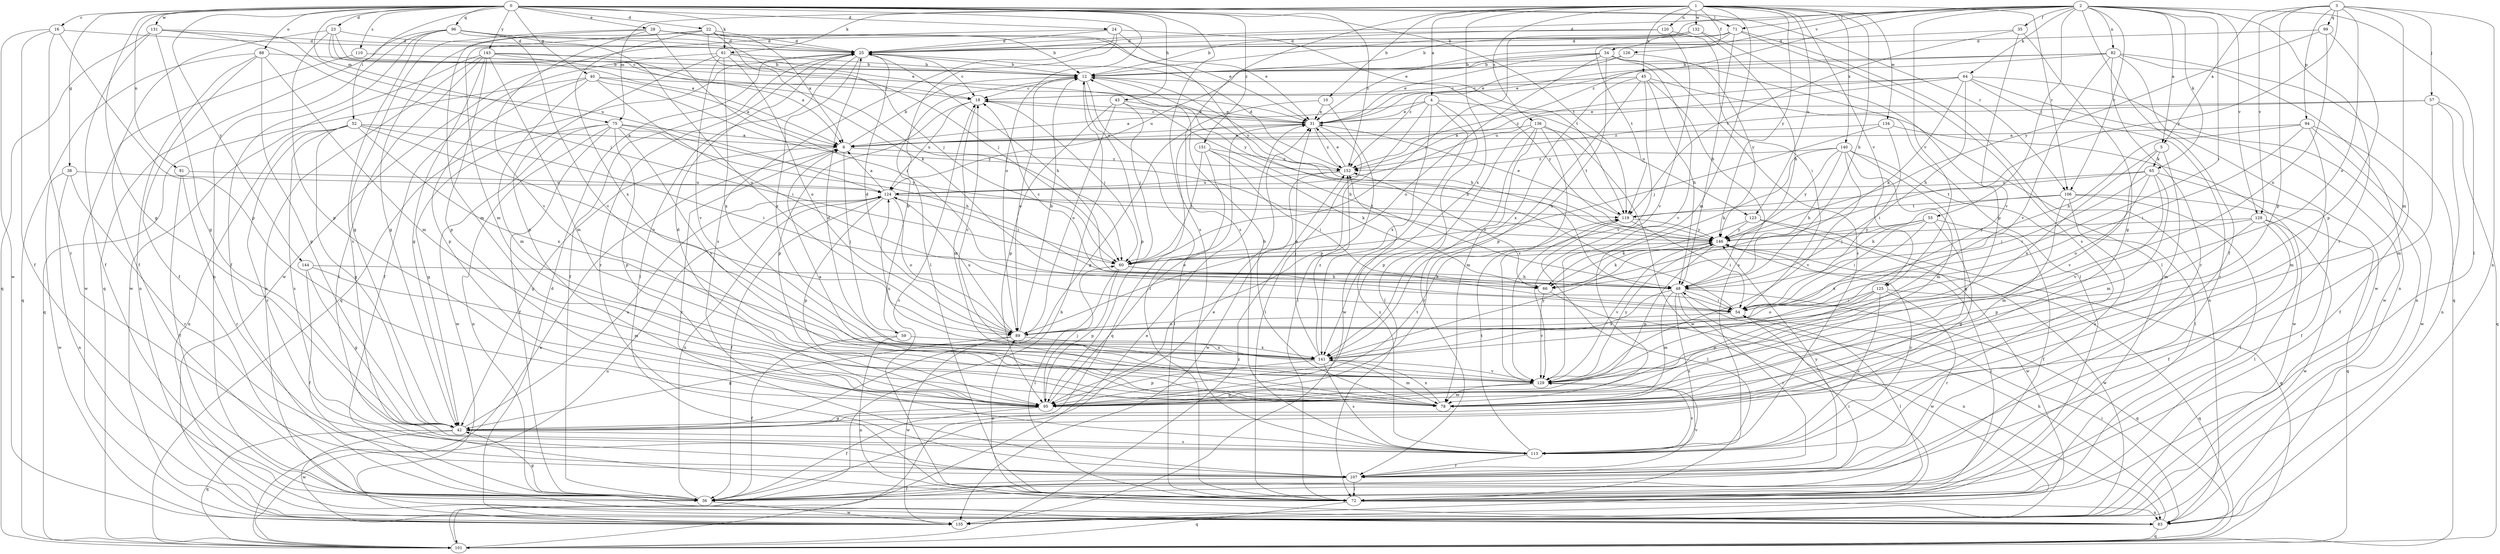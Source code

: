 strict digraph  {
0;
1;
2;
3;
4;
5;
6;
10;
12;
16;
18;
22;
23;
24;
25;
28;
31;
34;
35;
36;
38;
40;
42;
43;
45;
48;
52;
54;
55;
57;
59;
60;
61;
64;
65;
66;
71;
72;
75;
78;
81;
82;
83;
88;
89;
94;
95;
96;
99;
101;
106;
107;
110;
113;
119;
120;
123;
124;
125;
126;
128;
129;
131;
132;
134;
135;
136;
140;
141;
143;
144;
146;
151;
152;
0 -> 16  [label=c];
0 -> 22  [label=d];
0 -> 23  [label=d];
0 -> 24  [label=d];
0 -> 28  [label=e];
0 -> 38  [label=g];
0 -> 40  [label=g];
0 -> 42  [label=g];
0 -> 43  [label=h];
0 -> 52  [label=i];
0 -> 61  [label=k];
0 -> 71  [label=l];
0 -> 75  [label=m];
0 -> 81  [label=n];
0 -> 88  [label=o];
0 -> 89  [label=o];
0 -> 96  [label=q];
0 -> 106  [label=r];
0 -> 110  [label=s];
0 -> 113  [label=s];
0 -> 119  [label=t];
0 -> 131  [label=w];
0 -> 143  [label=y];
0 -> 144  [label=y];
0 -> 151  [label=z];
0 -> 152  [label=z];
1 -> 4  [label=a];
1 -> 10  [label=b];
1 -> 34  [label=f];
1 -> 45  [label=h];
1 -> 48  [label=h];
1 -> 61  [label=k];
1 -> 75  [label=m];
1 -> 78  [label=m];
1 -> 106  [label=r];
1 -> 113  [label=s];
1 -> 120  [label=u];
1 -> 123  [label=u];
1 -> 125  [label=v];
1 -> 132  [label=w];
1 -> 134  [label=w];
1 -> 136  [label=x];
1 -> 140  [label=x];
1 -> 141  [label=x];
1 -> 146  [label=y];
2 -> 5  [label=a];
2 -> 12  [label=b];
2 -> 25  [label=d];
2 -> 35  [label=f];
2 -> 36  [label=f];
2 -> 54  [label=i];
2 -> 55  [label=j];
2 -> 64  [label=k];
2 -> 65  [label=k];
2 -> 71  [label=l];
2 -> 72  [label=l];
2 -> 82  [label=n];
2 -> 106  [label=r];
2 -> 107  [label=r];
2 -> 125  [label=v];
2 -> 126  [label=v];
2 -> 128  [label=v];
2 -> 152  [label=z];
3 -> 5  [label=a];
3 -> 57  [label=j];
3 -> 78  [label=m];
3 -> 83  [label=n];
3 -> 89  [label=o];
3 -> 94  [label=p];
3 -> 95  [label=p];
3 -> 99  [label=q];
3 -> 128  [label=v];
3 -> 146  [label=y];
4 -> 6  [label=a];
4 -> 31  [label=e];
4 -> 72  [label=l];
4 -> 95  [label=p];
4 -> 123  [label=u];
4 -> 135  [label=w];
4 -> 141  [label=x];
5 -> 65  [label=k];
5 -> 78  [label=m];
5 -> 129  [label=v];
5 -> 141  [label=x];
6 -> 12  [label=b];
6 -> 42  [label=g];
6 -> 59  [label=j];
6 -> 107  [label=r];
6 -> 152  [label=z];
10 -> 31  [label=e];
10 -> 42  [label=g];
10 -> 72  [label=l];
12 -> 18  [label=c];
12 -> 48  [label=h];
12 -> 72  [label=l];
12 -> 89  [label=o];
12 -> 95  [label=p];
12 -> 146  [label=y];
16 -> 25  [label=d];
16 -> 36  [label=f];
16 -> 95  [label=p];
16 -> 107  [label=r];
16 -> 135  [label=w];
18 -> 31  [label=e];
18 -> 60  [label=j];
18 -> 78  [label=m];
18 -> 95  [label=p];
18 -> 124  [label=u];
22 -> 6  [label=a];
22 -> 25  [label=d];
22 -> 42  [label=g];
22 -> 60  [label=j];
22 -> 66  [label=k];
22 -> 78  [label=m];
22 -> 141  [label=x];
22 -> 146  [label=y];
23 -> 6  [label=a];
23 -> 18  [label=c];
23 -> 25  [label=d];
23 -> 31  [label=e];
23 -> 36  [label=f];
23 -> 95  [label=p];
24 -> 25  [label=d];
24 -> 31  [label=e];
24 -> 72  [label=l];
24 -> 113  [label=s];
24 -> 119  [label=t];
24 -> 135  [label=w];
25 -> 12  [label=b];
25 -> 18  [label=c];
25 -> 36  [label=f];
25 -> 48  [label=h];
25 -> 72  [label=l];
25 -> 101  [label=q];
25 -> 107  [label=r];
25 -> 141  [label=x];
28 -> 12  [label=b];
28 -> 25  [label=d];
28 -> 31  [label=e];
28 -> 42  [label=g];
28 -> 54  [label=i];
28 -> 78  [label=m];
28 -> 129  [label=v];
31 -> 6  [label=a];
31 -> 18  [label=c];
31 -> 72  [label=l];
31 -> 101  [label=q];
31 -> 152  [label=z];
34 -> 12  [label=b];
34 -> 31  [label=e];
34 -> 72  [label=l];
34 -> 89  [label=o];
34 -> 113  [label=s];
34 -> 124  [label=u];
34 -> 129  [label=v];
34 -> 141  [label=x];
35 -> 25  [label=d];
35 -> 42  [label=g];
35 -> 119  [label=t];
35 -> 129  [label=v];
36 -> 31  [label=e];
36 -> 42  [label=g];
36 -> 54  [label=i];
36 -> 124  [label=u];
36 -> 135  [label=w];
38 -> 83  [label=n];
38 -> 107  [label=r];
38 -> 124  [label=u];
38 -> 135  [label=w];
40 -> 6  [label=a];
40 -> 18  [label=c];
40 -> 54  [label=i];
40 -> 78  [label=m];
40 -> 95  [label=p];
40 -> 101  [label=q];
40 -> 146  [label=y];
42 -> 101  [label=q];
42 -> 113  [label=s];
42 -> 124  [label=u];
42 -> 135  [label=w];
43 -> 31  [label=e];
43 -> 48  [label=h];
43 -> 60  [label=j];
43 -> 89  [label=o];
43 -> 95  [label=p];
45 -> 18  [label=c];
45 -> 48  [label=h];
45 -> 83  [label=n];
45 -> 95  [label=p];
45 -> 113  [label=s];
45 -> 129  [label=v];
45 -> 141  [label=x];
48 -> 54  [label=i];
48 -> 78  [label=m];
48 -> 101  [label=q];
48 -> 107  [label=r];
48 -> 113  [label=s];
48 -> 135  [label=w];
48 -> 141  [label=x];
52 -> 6  [label=a];
52 -> 42  [label=g];
52 -> 54  [label=i];
52 -> 83  [label=n];
52 -> 89  [label=o];
52 -> 107  [label=r];
52 -> 113  [label=s];
52 -> 141  [label=x];
54 -> 12  [label=b];
54 -> 72  [label=l];
54 -> 89  [label=o];
55 -> 36  [label=f];
55 -> 42  [label=g];
55 -> 54  [label=i];
55 -> 60  [label=j];
55 -> 141  [label=x];
55 -> 146  [label=y];
57 -> 31  [label=e];
57 -> 78  [label=m];
57 -> 83  [label=n];
57 -> 101  [label=q];
57 -> 152  [label=z];
59 -> 12  [label=b];
59 -> 36  [label=f];
59 -> 83  [label=n];
59 -> 141  [label=x];
60 -> 48  [label=h];
60 -> 66  [label=k];
60 -> 72  [label=l];
60 -> 95  [label=p];
61 -> 12  [label=b];
61 -> 36  [label=f];
61 -> 89  [label=o];
61 -> 95  [label=p];
61 -> 129  [label=v];
61 -> 141  [label=x];
61 -> 146  [label=y];
64 -> 18  [label=c];
64 -> 48  [label=h];
64 -> 66  [label=k];
64 -> 83  [label=n];
64 -> 107  [label=r];
64 -> 124  [label=u];
64 -> 135  [label=w];
64 -> 152  [label=z];
65 -> 36  [label=f];
65 -> 54  [label=i];
65 -> 78  [label=m];
65 -> 89  [label=o];
65 -> 119  [label=t];
65 -> 124  [label=u];
65 -> 129  [label=v];
66 -> 18  [label=c];
66 -> 83  [label=n];
66 -> 129  [label=v];
66 -> 152  [label=z];
71 -> 25  [label=d];
71 -> 31  [label=e];
71 -> 48  [label=h];
71 -> 72  [label=l];
71 -> 113  [label=s];
71 -> 119  [label=t];
72 -> 18  [label=c];
72 -> 83  [label=n];
72 -> 89  [label=o];
72 -> 101  [label=q];
75 -> 6  [label=a];
75 -> 36  [label=f];
75 -> 42  [label=g];
75 -> 48  [label=h];
75 -> 83  [label=n];
75 -> 95  [label=p];
75 -> 129  [label=v];
75 -> 135  [label=w];
75 -> 146  [label=y];
78 -> 6  [label=a];
78 -> 12  [label=b];
78 -> 141  [label=x];
81 -> 36  [label=f];
81 -> 107  [label=r];
81 -> 124  [label=u];
82 -> 12  [label=b];
82 -> 31  [label=e];
82 -> 83  [label=n];
82 -> 101  [label=q];
82 -> 107  [label=r];
82 -> 129  [label=v];
82 -> 135  [label=w];
82 -> 152  [label=z];
83 -> 48  [label=h];
83 -> 54  [label=i];
83 -> 101  [label=q];
88 -> 12  [label=b];
88 -> 36  [label=f];
88 -> 42  [label=g];
88 -> 78  [label=m];
88 -> 83  [label=n];
88 -> 101  [label=q];
89 -> 12  [label=b];
89 -> 25  [label=d];
89 -> 42  [label=g];
89 -> 124  [label=u];
89 -> 135  [label=w];
89 -> 141  [label=x];
94 -> 6  [label=a];
94 -> 36  [label=f];
94 -> 48  [label=h];
94 -> 54  [label=i];
94 -> 78  [label=m];
94 -> 135  [label=w];
95 -> 25  [label=d];
95 -> 31  [label=e];
95 -> 36  [label=f];
95 -> 42  [label=g];
95 -> 60  [label=j];
95 -> 119  [label=t];
96 -> 25  [label=d];
96 -> 36  [label=f];
96 -> 60  [label=j];
96 -> 83  [label=n];
96 -> 89  [label=o];
96 -> 101  [label=q];
96 -> 113  [label=s];
96 -> 129  [label=v];
99 -> 25  [label=d];
99 -> 89  [label=o];
99 -> 95  [label=p];
99 -> 146  [label=y];
101 -> 6  [label=a];
101 -> 12  [label=b];
101 -> 31  [label=e];
101 -> 124  [label=u];
101 -> 152  [label=z];
106 -> 66  [label=k];
106 -> 72  [label=l];
106 -> 78  [label=m];
106 -> 101  [label=q];
106 -> 113  [label=s];
106 -> 119  [label=t];
107 -> 36  [label=f];
107 -> 72  [label=l];
107 -> 129  [label=v];
107 -> 146  [label=y];
110 -> 12  [label=b];
110 -> 135  [label=w];
113 -> 107  [label=r];
113 -> 119  [label=t];
113 -> 129  [label=v];
113 -> 146  [label=y];
113 -> 152  [label=z];
119 -> 31  [label=e];
119 -> 54  [label=i];
119 -> 72  [label=l];
119 -> 146  [label=y];
120 -> 12  [label=b];
120 -> 25  [label=d];
120 -> 54  [label=i];
120 -> 129  [label=v];
123 -> 66  [label=k];
123 -> 101  [label=q];
123 -> 135  [label=w];
123 -> 146  [label=y];
124 -> 6  [label=a];
124 -> 36  [label=f];
124 -> 60  [label=j];
124 -> 89  [label=o];
124 -> 95  [label=p];
124 -> 119  [label=t];
125 -> 54  [label=i];
125 -> 89  [label=o];
125 -> 95  [label=p];
125 -> 101  [label=q];
125 -> 107  [label=r];
125 -> 113  [label=s];
126 -> 12  [label=b];
126 -> 31  [label=e];
126 -> 146  [label=y];
128 -> 36  [label=f];
128 -> 60  [label=j];
128 -> 72  [label=l];
128 -> 95  [label=p];
128 -> 135  [label=w];
128 -> 146  [label=y];
129 -> 25  [label=d];
129 -> 78  [label=m];
129 -> 95  [label=p];
129 -> 124  [label=u];
129 -> 146  [label=y];
131 -> 25  [label=d];
131 -> 36  [label=f];
131 -> 42  [label=g];
131 -> 60  [label=j];
131 -> 101  [label=q];
131 -> 124  [label=u];
132 -> 12  [label=b];
132 -> 25  [label=d];
132 -> 48  [label=h];
132 -> 60  [label=j];
132 -> 95  [label=p];
134 -> 6  [label=a];
134 -> 54  [label=i];
134 -> 60  [label=j];
134 -> 135  [label=w];
135 -> 25  [label=d];
136 -> 6  [label=a];
136 -> 78  [label=m];
136 -> 95  [label=p];
136 -> 107  [label=r];
136 -> 119  [label=t];
136 -> 129  [label=v];
136 -> 135  [label=w];
140 -> 42  [label=g];
140 -> 48  [label=h];
140 -> 66  [label=k];
140 -> 72  [label=l];
140 -> 78  [label=m];
140 -> 129  [label=v];
140 -> 146  [label=y];
140 -> 152  [label=z];
141 -> 18  [label=c];
141 -> 31  [label=e];
141 -> 78  [label=m];
141 -> 95  [label=p];
141 -> 113  [label=s];
141 -> 129  [label=v];
141 -> 146  [label=y];
141 -> 152  [label=z];
143 -> 6  [label=a];
143 -> 12  [label=b];
143 -> 42  [label=g];
143 -> 60  [label=j];
143 -> 72  [label=l];
143 -> 78  [label=m];
143 -> 83  [label=n];
143 -> 95  [label=p];
143 -> 135  [label=w];
144 -> 36  [label=f];
144 -> 42  [label=g];
144 -> 48  [label=h];
144 -> 78  [label=m];
146 -> 60  [label=j];
146 -> 66  [label=k];
146 -> 72  [label=l];
146 -> 95  [label=p];
146 -> 129  [label=v];
146 -> 135  [label=w];
151 -> 54  [label=i];
151 -> 60  [label=j];
151 -> 66  [label=k];
151 -> 72  [label=l];
151 -> 152  [label=z];
152 -> 25  [label=d];
152 -> 31  [label=e];
152 -> 124  [label=u];
152 -> 135  [label=w];
}
